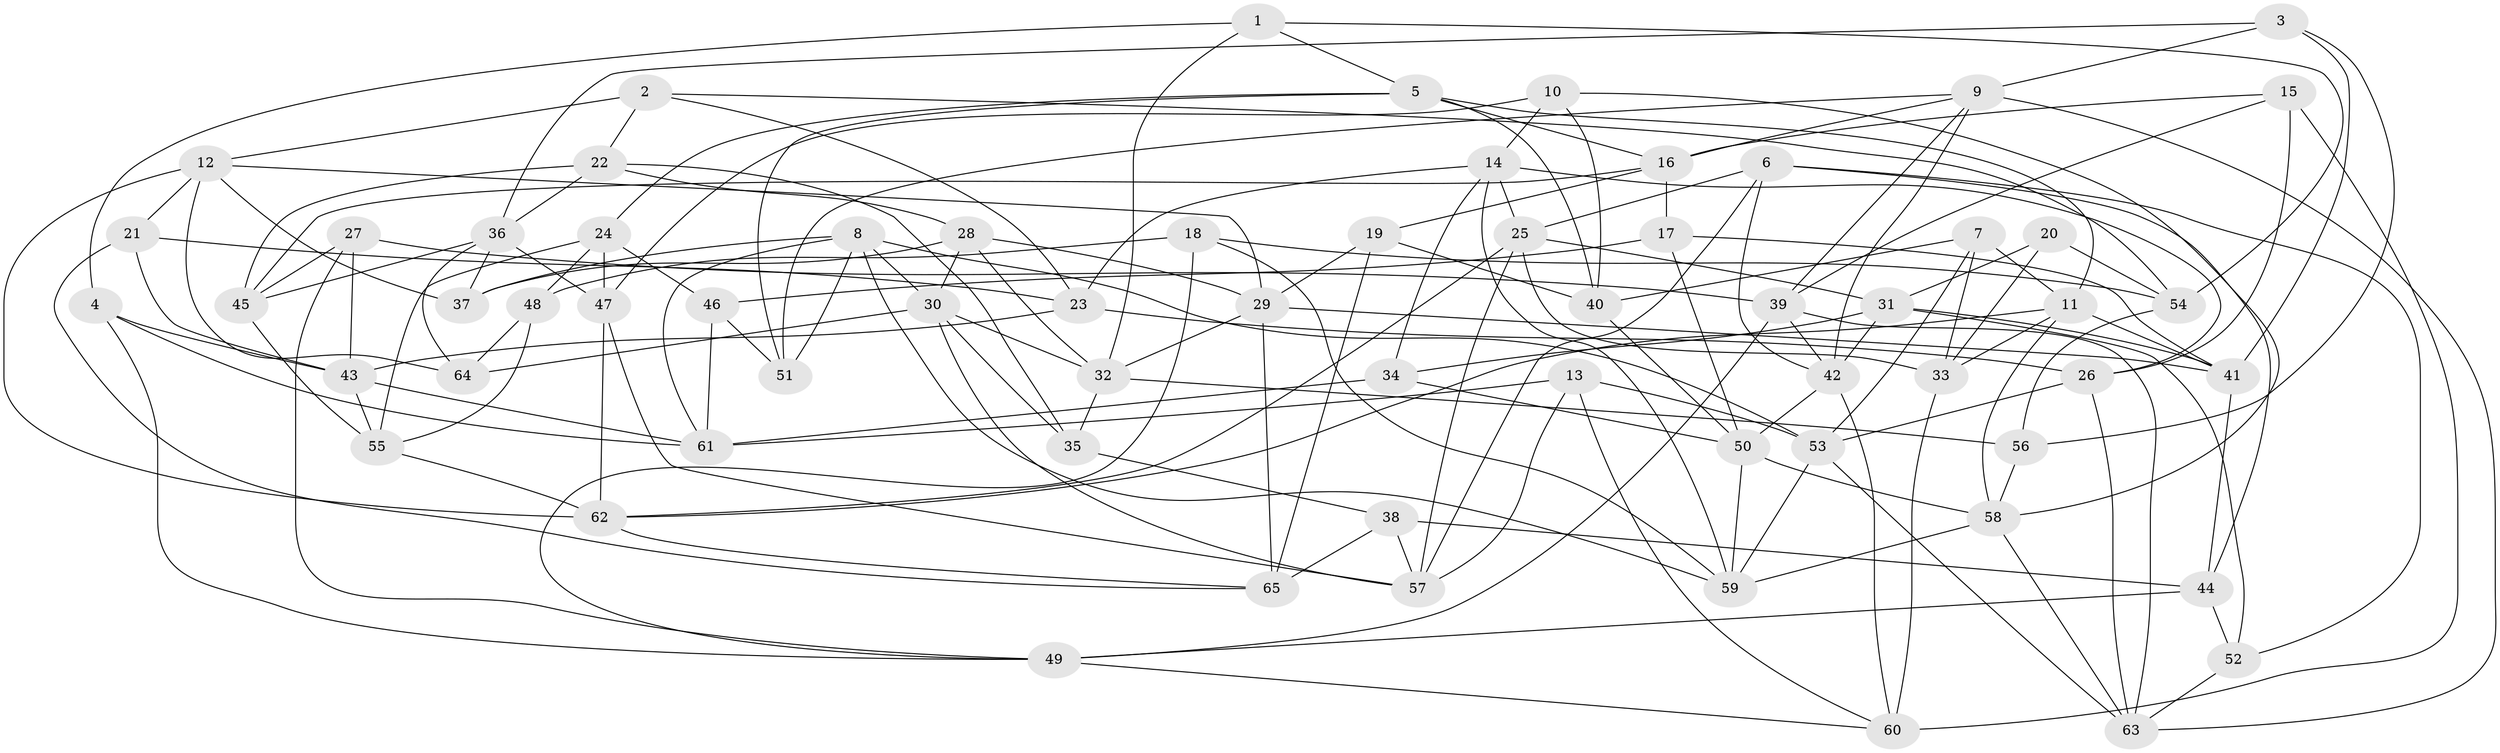 // original degree distribution, {4: 1.0}
// Generated by graph-tools (version 1.1) at 2025/38/03/04/25 23:38:11]
// undirected, 65 vertices, 163 edges
graph export_dot {
  node [color=gray90,style=filled];
  1;
  2;
  3;
  4;
  5;
  6;
  7;
  8;
  9;
  10;
  11;
  12;
  13;
  14;
  15;
  16;
  17;
  18;
  19;
  20;
  21;
  22;
  23;
  24;
  25;
  26;
  27;
  28;
  29;
  30;
  31;
  32;
  33;
  34;
  35;
  36;
  37;
  38;
  39;
  40;
  41;
  42;
  43;
  44;
  45;
  46;
  47;
  48;
  49;
  50;
  51;
  52;
  53;
  54;
  55;
  56;
  57;
  58;
  59;
  60;
  61;
  62;
  63;
  64;
  65;
  1 -- 4 [weight=1.0];
  1 -- 5 [weight=1.0];
  1 -- 32 [weight=1.0];
  1 -- 54 [weight=1.0];
  2 -- 12 [weight=1.0];
  2 -- 22 [weight=1.0];
  2 -- 23 [weight=1.0];
  2 -- 54 [weight=1.0];
  3 -- 9 [weight=1.0];
  3 -- 36 [weight=1.0];
  3 -- 41 [weight=1.0];
  3 -- 56 [weight=1.0];
  4 -- 43 [weight=1.0];
  4 -- 49 [weight=1.0];
  4 -- 61 [weight=1.0];
  5 -- 11 [weight=1.0];
  5 -- 16 [weight=1.0];
  5 -- 24 [weight=1.0];
  5 -- 40 [weight=1.0];
  5 -- 51 [weight=1.0];
  6 -- 25 [weight=1.0];
  6 -- 42 [weight=1.0];
  6 -- 44 [weight=2.0];
  6 -- 52 [weight=1.0];
  6 -- 57 [weight=1.0];
  7 -- 11 [weight=1.0];
  7 -- 33 [weight=1.0];
  7 -- 40 [weight=1.0];
  7 -- 53 [weight=1.0];
  8 -- 30 [weight=1.0];
  8 -- 37 [weight=1.0];
  8 -- 51 [weight=1.0];
  8 -- 53 [weight=1.0];
  8 -- 59 [weight=1.0];
  8 -- 61 [weight=1.0];
  9 -- 16 [weight=1.0];
  9 -- 39 [weight=1.0];
  9 -- 42 [weight=1.0];
  9 -- 51 [weight=1.0];
  9 -- 63 [weight=1.0];
  10 -- 14 [weight=1.0];
  10 -- 40 [weight=1.0];
  10 -- 47 [weight=1.0];
  10 -- 58 [weight=1.0];
  11 -- 33 [weight=1.0];
  11 -- 41 [weight=1.0];
  11 -- 58 [weight=1.0];
  11 -- 62 [weight=1.0];
  12 -- 21 [weight=1.0];
  12 -- 29 [weight=1.0];
  12 -- 37 [weight=1.0];
  12 -- 62 [weight=1.0];
  12 -- 64 [weight=1.0];
  13 -- 53 [weight=1.0];
  13 -- 57 [weight=1.0];
  13 -- 60 [weight=1.0];
  13 -- 61 [weight=1.0];
  14 -- 23 [weight=1.0];
  14 -- 25 [weight=1.0];
  14 -- 26 [weight=1.0];
  14 -- 34 [weight=1.0];
  14 -- 59 [weight=1.0];
  15 -- 16 [weight=1.0];
  15 -- 26 [weight=1.0];
  15 -- 39 [weight=1.0];
  15 -- 60 [weight=1.0];
  16 -- 17 [weight=1.0];
  16 -- 19 [weight=1.0];
  16 -- 45 [weight=1.0];
  17 -- 41 [weight=1.0];
  17 -- 46 [weight=1.0];
  17 -- 50 [weight=1.0];
  18 -- 48 [weight=1.0];
  18 -- 49 [weight=1.0];
  18 -- 54 [weight=1.0];
  18 -- 59 [weight=1.0];
  19 -- 29 [weight=1.0];
  19 -- 40 [weight=2.0];
  19 -- 65 [weight=2.0];
  20 -- 31 [weight=1.0];
  20 -- 33 [weight=1.0];
  20 -- 54 [weight=2.0];
  21 -- 23 [weight=1.0];
  21 -- 43 [weight=1.0];
  21 -- 65 [weight=1.0];
  22 -- 28 [weight=2.0];
  22 -- 35 [weight=1.0];
  22 -- 36 [weight=1.0];
  22 -- 45 [weight=1.0];
  23 -- 26 [weight=2.0];
  23 -- 43 [weight=1.0];
  24 -- 46 [weight=1.0];
  24 -- 47 [weight=2.0];
  24 -- 48 [weight=1.0];
  24 -- 55 [weight=1.0];
  25 -- 31 [weight=1.0];
  25 -- 33 [weight=1.0];
  25 -- 57 [weight=1.0];
  25 -- 62 [weight=1.0];
  26 -- 53 [weight=1.0];
  26 -- 63 [weight=1.0];
  27 -- 39 [weight=1.0];
  27 -- 43 [weight=1.0];
  27 -- 45 [weight=1.0];
  27 -- 49 [weight=1.0];
  28 -- 29 [weight=1.0];
  28 -- 30 [weight=1.0];
  28 -- 32 [weight=1.0];
  28 -- 37 [weight=1.0];
  29 -- 32 [weight=1.0];
  29 -- 41 [weight=1.0];
  29 -- 65 [weight=1.0];
  30 -- 32 [weight=1.0];
  30 -- 35 [weight=1.0];
  30 -- 57 [weight=1.0];
  30 -- 64 [weight=1.0];
  31 -- 34 [weight=1.0];
  31 -- 41 [weight=1.0];
  31 -- 42 [weight=1.0];
  31 -- 52 [weight=1.0];
  32 -- 35 [weight=1.0];
  32 -- 56 [weight=1.0];
  33 -- 60 [weight=2.0];
  34 -- 50 [weight=1.0];
  34 -- 61 [weight=1.0];
  35 -- 38 [weight=1.0];
  36 -- 37 [weight=1.0];
  36 -- 45 [weight=1.0];
  36 -- 47 [weight=1.0];
  36 -- 64 [weight=1.0];
  38 -- 44 [weight=1.0];
  38 -- 57 [weight=1.0];
  38 -- 65 [weight=1.0];
  39 -- 42 [weight=1.0];
  39 -- 49 [weight=1.0];
  39 -- 63 [weight=1.0];
  40 -- 50 [weight=1.0];
  41 -- 44 [weight=1.0];
  42 -- 50 [weight=1.0];
  42 -- 60 [weight=1.0];
  43 -- 55 [weight=1.0];
  43 -- 61 [weight=1.0];
  44 -- 49 [weight=1.0];
  44 -- 52 [weight=1.0];
  45 -- 55 [weight=2.0];
  46 -- 51 [weight=1.0];
  46 -- 61 [weight=1.0];
  47 -- 57 [weight=1.0];
  47 -- 62 [weight=1.0];
  48 -- 55 [weight=1.0];
  48 -- 64 [weight=1.0];
  49 -- 60 [weight=1.0];
  50 -- 58 [weight=1.0];
  50 -- 59 [weight=1.0];
  52 -- 63 [weight=1.0];
  53 -- 59 [weight=1.0];
  53 -- 63 [weight=1.0];
  54 -- 56 [weight=1.0];
  55 -- 62 [weight=1.0];
  56 -- 58 [weight=1.0];
  58 -- 59 [weight=1.0];
  58 -- 63 [weight=1.0];
  62 -- 65 [weight=1.0];
}
